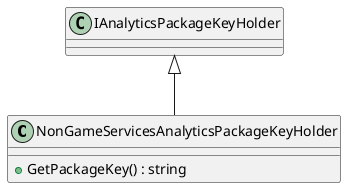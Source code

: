 @startuml
class NonGameServicesAnalyticsPackageKeyHolder {
    + GetPackageKey() : string
}
IAnalyticsPackageKeyHolder <|-- NonGameServicesAnalyticsPackageKeyHolder
@enduml
